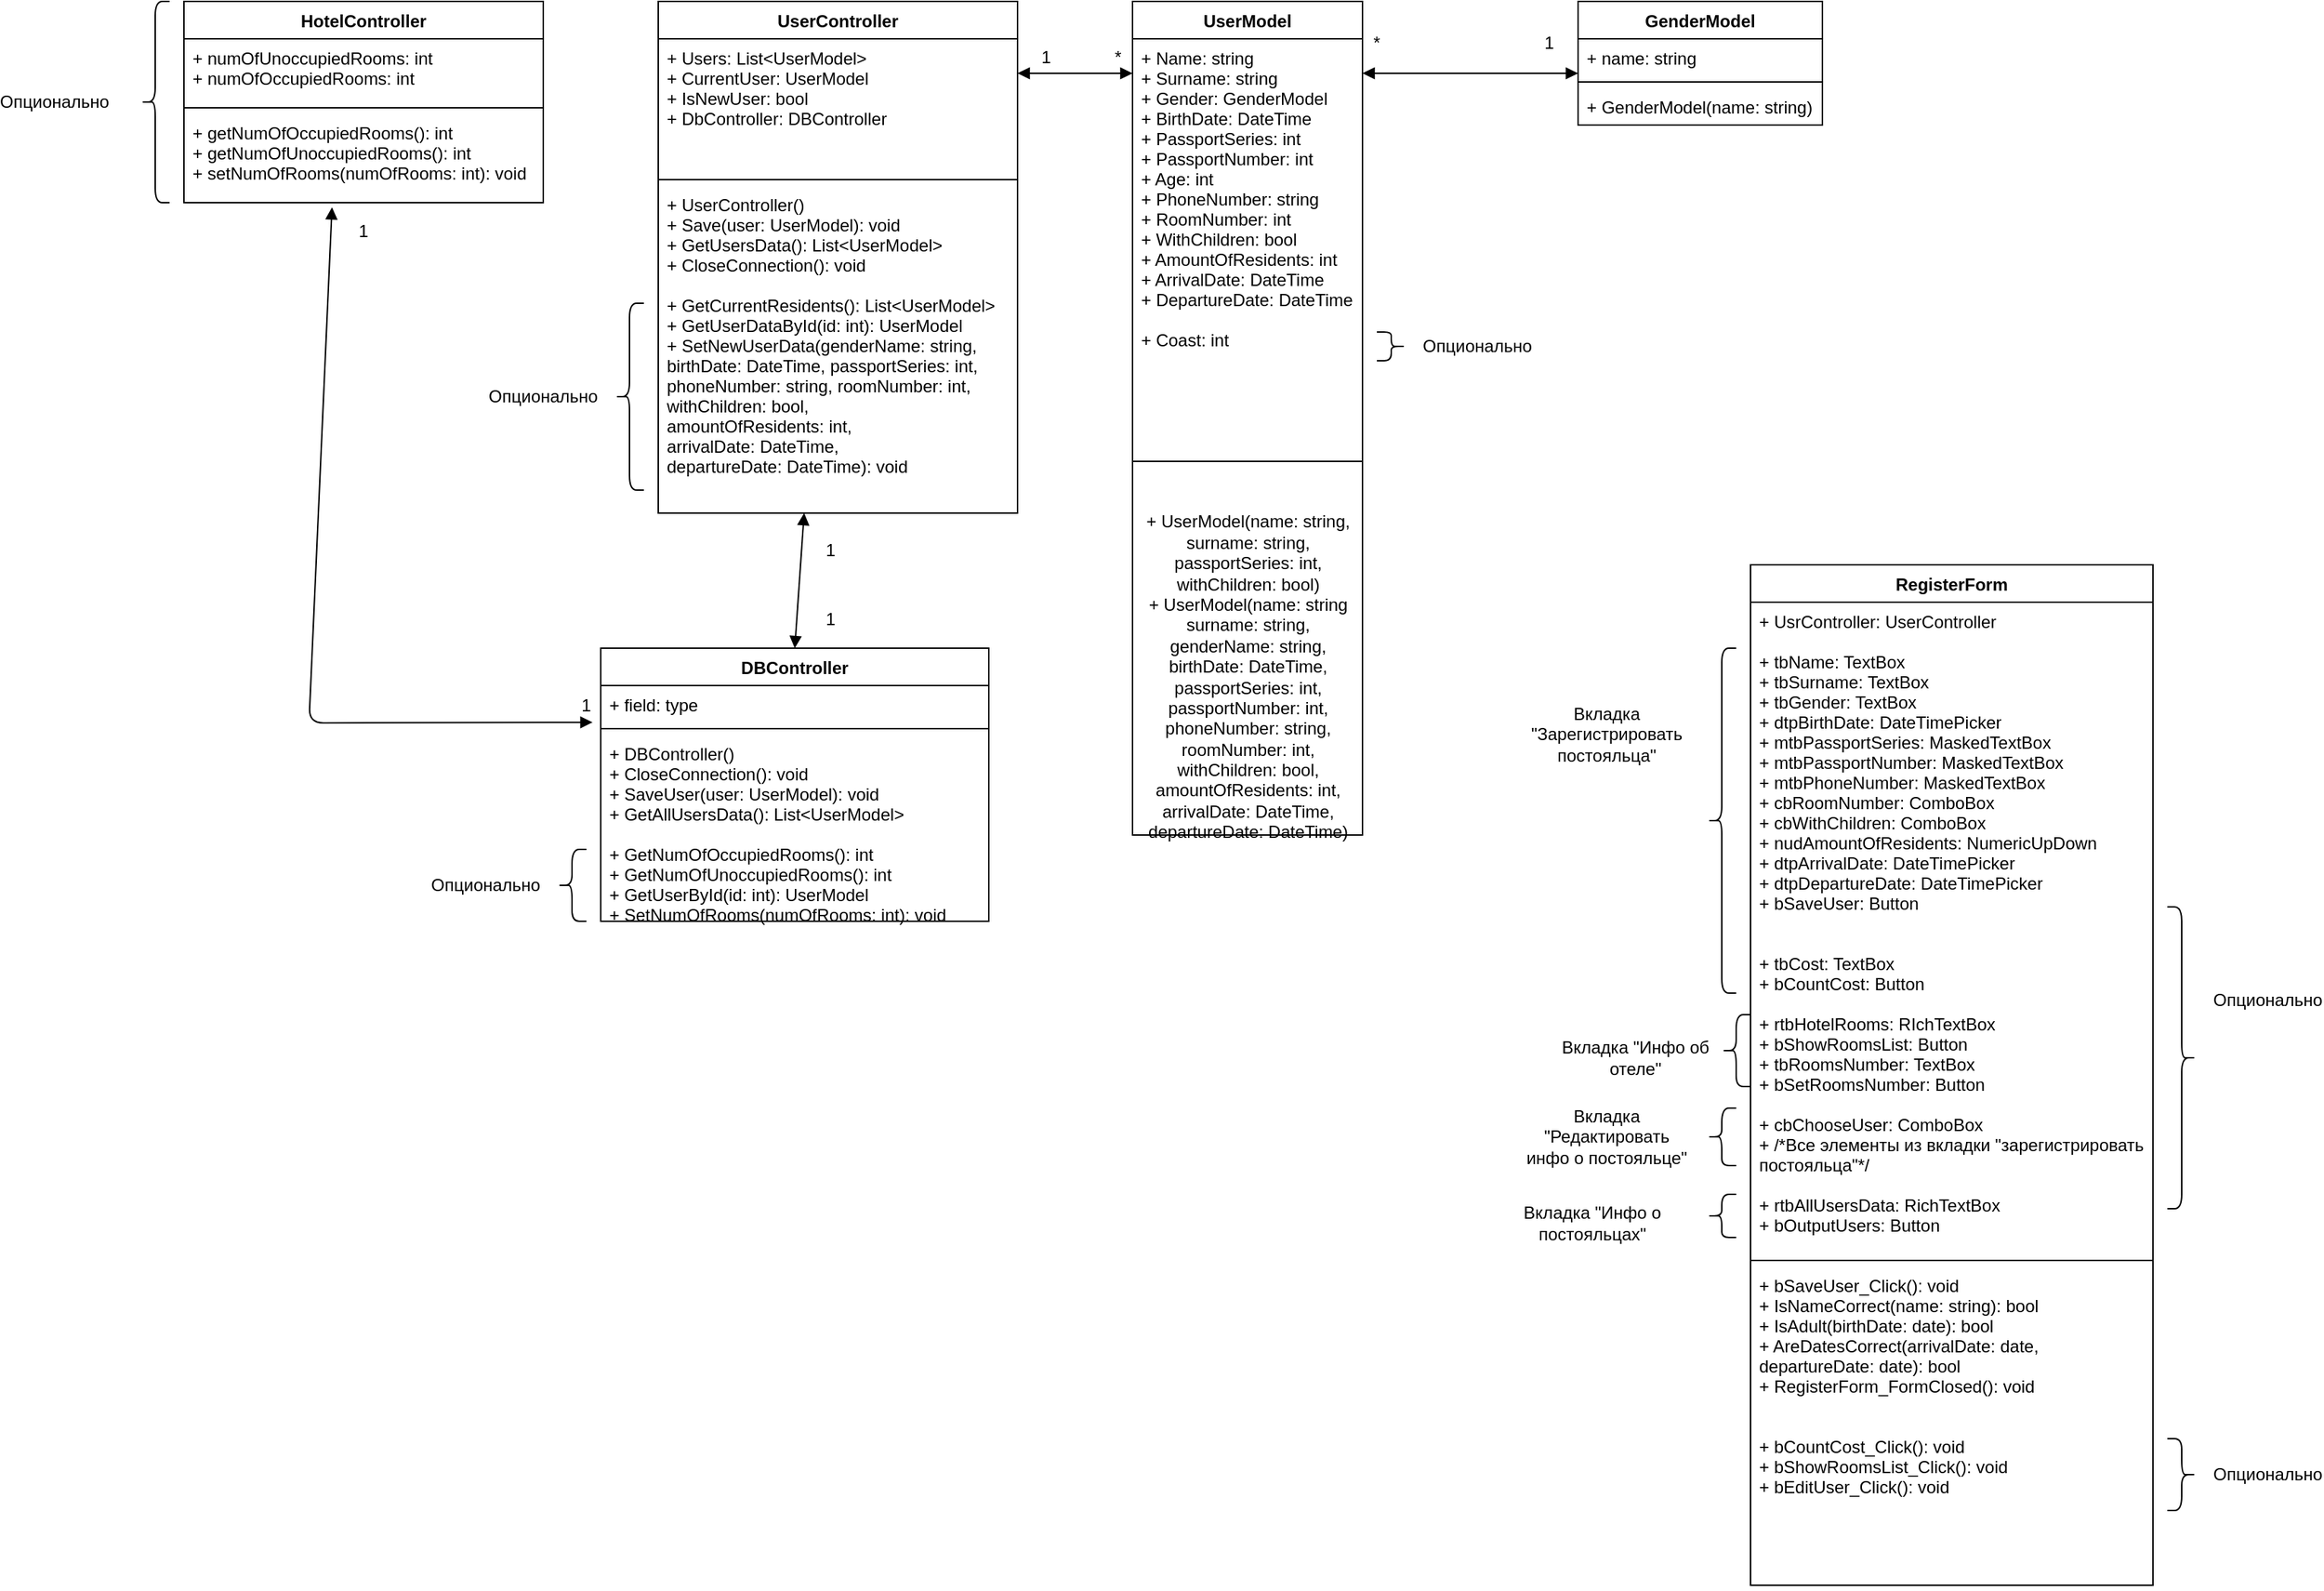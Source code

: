 <mxfile version="14.4.7" type="device"><diagram id="Jk0GXH8R_BiYVNyBmOZE" name="Page-1"><mxGraphModel dx="1849" dy="431" grid="1" gridSize="10" guides="1" tooltips="1" connect="1" arrows="1" fold="1" page="1" pageScale="1" pageWidth="827" pageHeight="1169" math="0" shadow="0"><root><mxCell id="0"/><mxCell id="1" parent="0"/><mxCell id="nN4ykOncjfQYuVn6i0gu-1" value="UserModel" style="swimlane;fontStyle=1;align=center;verticalAlign=top;childLayout=stackLayout;horizontal=1;startSize=26;horizontalStack=0;resizeParent=1;resizeParentMax=0;resizeLast=0;collapsible=1;marginBottom=0;" parent="1" vertex="1"><mxGeometry x="70" y="30" width="160" height="580" as="geometry"/></mxCell><mxCell id="nN4ykOncjfQYuVn6i0gu-2" value="+ Name: string&#10;+ Surname: string&#10;+ Gender: GenderModel&#10;+ BirthDate: DateTime&#10;+ PassportSeries: int&#10;+ PassportNumber: int&#10;+ Age: int&#10;+ PhoneNumber: string&#10;+ RoomNumber: int&#10;+ WithChildren: bool&#10;+ AmountOfResidents: int&#10;+ ArrivalDate: DateTime&#10;+ DepartureDate: DateTime&#10;&#10;+ Coast: int" style="text;strokeColor=none;fillColor=none;align=left;verticalAlign=top;spacingLeft=4;spacingRight=4;overflow=hidden;rotatable=0;points=[[0,0.5],[1,0.5]];portConstraint=eastwest;" parent="nN4ykOncjfQYuVn6i0gu-1" vertex="1"><mxGeometry y="26" width="160" height="254" as="geometry"/></mxCell><mxCell id="nN4ykOncjfQYuVn6i0gu-3" value="" style="line;strokeWidth=1;fillColor=none;align=left;verticalAlign=middle;spacingTop=-1;spacingLeft=3;spacingRight=3;rotatable=0;labelPosition=right;points=[];portConstraint=eastwest;" parent="nN4ykOncjfQYuVn6i0gu-1" vertex="1"><mxGeometry y="280" width="160" height="80" as="geometry"/></mxCell><mxCell id="nN4ykOncjfQYuVn6i0gu-6" value="+ UserModel(name: string, &lt;br&gt;surname: string, &lt;br&gt;passportSeries: int, &lt;br&gt;withChildren: bool)&lt;br&gt;+ UserModel(&lt;span style=&quot;text-align: left&quot;&gt;name: string&lt;br&gt;&lt;/span&gt;&lt;span style=&quot;text-align: left&quot;&gt;surname: string,&lt;br&gt;&lt;/span&gt;&lt;span style=&quot;text-align: left&quot;&gt;genderName: string,&lt;br&gt;&lt;/span&gt;&lt;span style=&quot;text-align: left&quot;&gt;birthDate: DateTime,&lt;/span&gt;&lt;br style=&quot;padding: 0px ; margin: 0px ; text-align: left&quot;&gt;&lt;span style=&quot;text-align: left&quot;&gt;passportSeries: int,&lt;/span&gt;&lt;br style=&quot;padding: 0px ; margin: 0px ; text-align: left&quot;&gt;&lt;span style=&quot;text-align: left&quot;&gt;passportNumber: int,&lt;/span&gt;&lt;br style=&quot;padding: 0px ; margin: 0px ; text-align: left&quot;&gt;&lt;span style=&quot;text-align: left&quot;&gt;phoneNumber: string,&lt;/span&gt;&lt;br style=&quot;padding: 0px ; margin: 0px ; text-align: left&quot;&gt;&lt;span style=&quot;text-align: left&quot;&gt;roomNumber: int,&lt;/span&gt;&lt;br style=&quot;padding: 0px ; margin: 0px ; text-align: left&quot;&gt;&lt;span style=&quot;text-align: left&quot;&gt;withChildren: bool,&lt;/span&gt;&lt;br style=&quot;padding: 0px ; margin: 0px ; text-align: left&quot;&gt;&lt;span style=&quot;text-align: left&quot;&gt;amountOfResidents: int,&lt;/span&gt;&lt;br style=&quot;padding: 0px ; margin: 0px ; text-align: left&quot;&gt;&lt;span style=&quot;text-align: left&quot;&gt;arrivalDate: DateTime,&lt;/span&gt;&lt;br style=&quot;padding: 0px ; margin: 0px ; text-align: left&quot;&gt;&lt;span style=&quot;text-align: left&quot;&gt;departureDate: DateTime&lt;/span&gt;)" style="text;html=1;align=center;verticalAlign=middle;resizable=0;points=[];autosize=1;" parent="nN4ykOncjfQYuVn6i0gu-1" vertex="1"><mxGeometry y="360" width="160" height="220" as="geometry"/></mxCell><mxCell id="nN4ykOncjfQYuVn6i0gu-7" value="GenderModel" style="swimlane;fontStyle=1;align=center;verticalAlign=top;childLayout=stackLayout;horizontal=1;startSize=26;horizontalStack=0;resizeParent=1;resizeParentMax=0;resizeLast=0;collapsible=1;marginBottom=0;" parent="1" vertex="1"><mxGeometry x="380" y="30" width="170" height="86" as="geometry"/></mxCell><mxCell id="nN4ykOncjfQYuVn6i0gu-8" value="+ name: string" style="text;strokeColor=none;fillColor=none;align=left;verticalAlign=top;spacingLeft=4;spacingRight=4;overflow=hidden;rotatable=0;points=[[0,0.5],[1,0.5]];portConstraint=eastwest;" parent="nN4ykOncjfQYuVn6i0gu-7" vertex="1"><mxGeometry y="26" width="170" height="26" as="geometry"/></mxCell><mxCell id="nN4ykOncjfQYuVn6i0gu-9" value="" style="line;strokeWidth=1;fillColor=none;align=left;verticalAlign=middle;spacingTop=-1;spacingLeft=3;spacingRight=3;rotatable=0;labelPosition=right;points=[];portConstraint=eastwest;" parent="nN4ykOncjfQYuVn6i0gu-7" vertex="1"><mxGeometry y="52" width="170" height="8" as="geometry"/></mxCell><mxCell id="nN4ykOncjfQYuVn6i0gu-10" value="+ GenderModel(name: string)" style="text;strokeColor=none;fillColor=none;align=left;verticalAlign=top;spacingLeft=4;spacingRight=4;overflow=hidden;rotatable=0;points=[[0,0.5],[1,0.5]];portConstraint=eastwest;" parent="nN4ykOncjfQYuVn6i0gu-7" vertex="1"><mxGeometry y="60" width="170" height="26" as="geometry"/></mxCell><mxCell id="nN4ykOncjfQYuVn6i0gu-12" value="1" style="text;html=1;strokeColor=none;fillColor=none;align=center;verticalAlign=middle;whiteSpace=wrap;rounded=0;" parent="1" vertex="1"><mxGeometry x="340" y="49" width="40" height="20" as="geometry"/></mxCell><mxCell id="nN4ykOncjfQYuVn6i0gu-13" value="*" style="text;html=1;strokeColor=none;fillColor=none;align=center;verticalAlign=middle;whiteSpace=wrap;rounded=0;" parent="1" vertex="1"><mxGeometry x="220" y="49" width="40" height="20" as="geometry"/></mxCell><mxCell id="nN4ykOncjfQYuVn6i0gu-14" value="UserController" style="swimlane;fontStyle=1;align=center;verticalAlign=top;childLayout=stackLayout;horizontal=1;startSize=26;horizontalStack=0;resizeParent=1;resizeParentMax=0;resizeLast=0;collapsible=1;marginBottom=0;" parent="1" vertex="1"><mxGeometry x="-260" y="30" width="250" height="356" as="geometry"/></mxCell><mxCell id="nN4ykOncjfQYuVn6i0gu-15" value="+ Users: List&lt;UserModel&gt;&#10;+ CurrentUser: UserModel&#10;+ IsNewUser: bool&#10;+ DbController: DBController" style="text;strokeColor=none;fillColor=none;align=left;verticalAlign=top;spacingLeft=4;spacingRight=4;overflow=hidden;rotatable=0;points=[[0,0.5],[1,0.5]];portConstraint=eastwest;" parent="nN4ykOncjfQYuVn6i0gu-14" vertex="1"><mxGeometry y="26" width="250" height="94" as="geometry"/></mxCell><mxCell id="nN4ykOncjfQYuVn6i0gu-16" value="" style="line;strokeWidth=1;fillColor=none;align=left;verticalAlign=middle;spacingTop=-1;spacingLeft=3;spacingRight=3;rotatable=0;labelPosition=right;points=[];portConstraint=eastwest;" parent="nN4ykOncjfQYuVn6i0gu-14" vertex="1"><mxGeometry y="120" width="250" height="8" as="geometry"/></mxCell><mxCell id="nN4ykOncjfQYuVn6i0gu-17" value="+ UserController()&#10;+ Save(user: UserModel): void&#10;+ GetUsersData(): List&lt;UserModel&gt;&#10;+ CloseConnection(): void&#10;&#10;+ GetCurrentResidents(): List&lt;UserModel&gt;&#10;+ GetUserDataById(id: int): UserModel&#10;+ SetNewUserData(genderName: string,&#10;birthDate: DateTime, passportSeries: int,&#10;phoneNumber: string, roomNumber: int,&#10;withChildren: bool,&#10;amountOfResidents: int,&#10;arrivalDate: DateTime,&#10;departureDate: DateTime): void&#10;" style="text;strokeColor=none;fillColor=none;align=left;verticalAlign=top;spacingLeft=4;spacingRight=4;overflow=hidden;rotatable=0;points=[[0,0.5],[1,0.5]];portConstraint=eastwest;" parent="nN4ykOncjfQYuVn6i0gu-14" vertex="1"><mxGeometry y="128" width="250" height="228" as="geometry"/></mxCell><mxCell id="nN4ykOncjfQYuVn6i0gu-20" value="" style="endArrow=block;startArrow=block;endFill=1;startFill=1;html=1;" parent="1" edge="1"><mxGeometry width="160" relative="1" as="geometry"><mxPoint x="-10" y="80" as="sourcePoint"/><mxPoint x="70" y="80" as="targetPoint"/><Array as="points"><mxPoint y="80"/></Array></mxGeometry></mxCell><mxCell id="nN4ykOncjfQYuVn6i0gu-22" value="" style="endArrow=block;startArrow=block;endFill=1;startFill=1;html=1;" parent="1" edge="1"><mxGeometry width="160" relative="1" as="geometry"><mxPoint x="230" y="80" as="sourcePoint"/><mxPoint x="380" y="80" as="targetPoint"/></mxGeometry></mxCell><mxCell id="nN4ykOncjfQYuVn6i0gu-24" value="1" style="text;html=1;strokeColor=none;fillColor=none;align=center;verticalAlign=middle;whiteSpace=wrap;rounded=0;" parent="1" vertex="1"><mxGeometry x="-10" y="59" width="40" height="20" as="geometry"/></mxCell><mxCell id="nN4ykOncjfQYuVn6i0gu-25" value="*" style="text;html=1;strokeColor=none;fillColor=none;align=center;verticalAlign=middle;whiteSpace=wrap;rounded=0;" parent="1" vertex="1"><mxGeometry x="40" y="59" width="40" height="20" as="geometry"/></mxCell><mxCell id="nN4ykOncjfQYuVn6i0gu-26" value="DBController" style="swimlane;fontStyle=1;align=center;verticalAlign=top;childLayout=stackLayout;horizontal=1;startSize=26;horizontalStack=0;resizeParent=1;resizeParentMax=0;resizeLast=0;collapsible=1;marginBottom=0;" parent="1" vertex="1"><mxGeometry x="-300" y="480" width="270" height="190" as="geometry"/></mxCell><mxCell id="nN4ykOncjfQYuVn6i0gu-27" value="+ field: type" style="text;strokeColor=none;fillColor=none;align=left;verticalAlign=top;spacingLeft=4;spacingRight=4;overflow=hidden;rotatable=0;points=[[0,0.5],[1,0.5]];portConstraint=eastwest;" parent="nN4ykOncjfQYuVn6i0gu-26" vertex="1"><mxGeometry y="26" width="270" height="26" as="geometry"/></mxCell><mxCell id="nN4ykOncjfQYuVn6i0gu-28" value="" style="line;strokeWidth=1;fillColor=none;align=left;verticalAlign=middle;spacingTop=-1;spacingLeft=3;spacingRight=3;rotatable=0;labelPosition=right;points=[];portConstraint=eastwest;" parent="nN4ykOncjfQYuVn6i0gu-26" vertex="1"><mxGeometry y="52" width="270" height="8" as="geometry"/></mxCell><mxCell id="nN4ykOncjfQYuVn6i0gu-29" value="+ DBController()&#10;+ CloseConnection(): void&#10;+ SaveUser(user: UserModel): void&#10;+ GetAllUsersData(): List&lt;UserModel&gt;&#10;&#10;+ GetNumOfOccupiedRooms(): int&#10;+ GetNumOfUnoccupiedRooms(): int&#10;+ GetUserById(id: int): UserModel&#10;+ SetNumOfRooms(numOfRooms: int): void&#10;" style="text;strokeColor=none;fillColor=none;align=left;verticalAlign=top;spacingLeft=4;spacingRight=4;overflow=hidden;rotatable=0;points=[[0,0.5],[1,0.5]];portConstraint=eastwest;" parent="nN4ykOncjfQYuVn6i0gu-26" vertex="1"><mxGeometry y="60" width="270" height="130" as="geometry"/></mxCell><mxCell id="nN4ykOncjfQYuVn6i0gu-30" value="" style="endArrow=block;startArrow=block;endFill=1;startFill=1;html=1;entryX=0.5;entryY=0;entryDx=0;entryDy=0;exitX=0.406;exitY=1;exitDx=0;exitDy=0;exitPerimeter=0;" parent="1" source="nN4ykOncjfQYuVn6i0gu-17" target="nN4ykOncjfQYuVn6i0gu-26" edge="1"><mxGeometry width="160" relative="1" as="geometry"><mxPoint x="-160" y="360" as="sourcePoint"/><mxPoint x="330" y="300" as="targetPoint"/></mxGeometry></mxCell><mxCell id="nN4ykOncjfQYuVn6i0gu-31" value="1" style="text;html=1;strokeColor=none;fillColor=none;align=center;verticalAlign=middle;whiteSpace=wrap;rounded=0;" parent="1" vertex="1"><mxGeometry x="-160" y="402" width="40" height="20" as="geometry"/></mxCell><mxCell id="nN4ykOncjfQYuVn6i0gu-32" value="1" style="text;html=1;strokeColor=none;fillColor=none;align=center;verticalAlign=middle;whiteSpace=wrap;rounded=0;" parent="1" vertex="1"><mxGeometry x="-160" y="450" width="40" height="20" as="geometry"/></mxCell><mxCell id="nN4ykOncjfQYuVn6i0gu-33" value="RegisterForm" style="swimlane;fontStyle=1;align=center;verticalAlign=top;childLayout=stackLayout;horizontal=1;startSize=26;horizontalStack=0;resizeParent=1;resizeParentMax=0;resizeLast=0;collapsible=1;marginBottom=0;" parent="1" vertex="1"><mxGeometry x="500" y="422" width="280" height="710" as="geometry"/></mxCell><mxCell id="nN4ykOncjfQYuVn6i0gu-34" value="+ UsrController: UserController&#10;&#10;+ tbName: TextBox&#10;+ tbSurname: TextBox&#10;+ tbGender: TextBox&#10;+ dtpBirthDate: DateTimePicker&#10;+ mtbPassportSeries: MaskedTextBox&#10;+ mtbPassportNumber: MaskedTextBox&#10;+ mtbPhoneNumber: MaskedTextBox&#10;+ cbRoomNumber: ComboBox&#10;+ cbWithChildren: ComboBox&#10;+ nudAmountOfResidents: NumericUpDown&#10;+ dtpArrivalDate: DateTimePicker&#10;+ dtpDepartureDate: DateTimePicker&#10;+ bSaveUser: Button&#10;&#10;&#10;+ tbCost: TextBox&#10;+ bCountCost: Button&#10;&#10;+ rtbHotelRooms: RIchTextBox&#10;+ bShowRoomsList: Button&#10;+ tbRoomsNumber: TextBox&#10;+ bSetRoomsNumber: Button&#10;&#10;+ cbChooseUser: ComboBox&#10;+ /*Все элементы из вкладки &quot;зарегистрировать&#10;постояльца&quot;*/&#10;&#10;+ rtbAllUsersData: RichTextBox&#10;+ bOutputUsers: Button" style="text;strokeColor=none;fillColor=none;align=left;verticalAlign=top;spacingLeft=4;spacingRight=4;overflow=hidden;rotatable=0;points=[[0,0.5],[1,0.5]];portConstraint=eastwest;" parent="nN4ykOncjfQYuVn6i0gu-33" vertex="1"><mxGeometry y="26" width="280" height="454" as="geometry"/></mxCell><mxCell id="nN4ykOncjfQYuVn6i0gu-35" value="" style="line;strokeWidth=1;fillColor=none;align=left;verticalAlign=middle;spacingTop=-1;spacingLeft=3;spacingRight=3;rotatable=0;labelPosition=right;points=[];portConstraint=eastwest;" parent="nN4ykOncjfQYuVn6i0gu-33" vertex="1"><mxGeometry y="480" width="280" height="8" as="geometry"/></mxCell><mxCell id="nN4ykOncjfQYuVn6i0gu-36" value="+ bSaveUser_Click(): void&#10;+ IsNameCorrect(name: string): bool&#10;+ IsAdult(birthDate: date): bool&#10;+ AreDatesCorrect(arrivalDate: date, &#10;departureDate: date): bool&#10;+ RegisterForm_FormClosed(): void&#10;&#10;&#10;+ bCountCost_Click(): void&#10;+ bShowRoomsList_Click(): void&#10;+ bEditUser_Click(): void&#10;" style="text;strokeColor=none;fillColor=none;align=left;verticalAlign=top;spacingLeft=4;spacingRight=4;overflow=hidden;rotatable=0;points=[[0,0.5],[1,0.5]];portConstraint=eastwest;" parent="nN4ykOncjfQYuVn6i0gu-33" vertex="1"><mxGeometry y="488" width="280" height="222" as="geometry"/></mxCell><mxCell id="bYbdoa6JbfwHtICwCERK-1" value="HotelController" style="swimlane;fontStyle=1;align=center;verticalAlign=top;childLayout=stackLayout;horizontal=1;startSize=26;horizontalStack=0;resizeParent=1;resizeParentMax=0;resizeLast=0;collapsible=1;marginBottom=0;" parent="1" vertex="1"><mxGeometry x="-590" y="30" width="250" height="140" as="geometry"/></mxCell><mxCell id="bYbdoa6JbfwHtICwCERK-2" value="+ numOfUnoccupiedRooms: int&#10;+ numOfOccupiedRooms: int" style="text;strokeColor=none;fillColor=none;align=left;verticalAlign=top;spacingLeft=4;spacingRight=4;overflow=hidden;rotatable=0;points=[[0,0.5],[1,0.5]];portConstraint=eastwest;" parent="bYbdoa6JbfwHtICwCERK-1" vertex="1"><mxGeometry y="26" width="250" height="44" as="geometry"/></mxCell><mxCell id="bYbdoa6JbfwHtICwCERK-3" value="" style="line;strokeWidth=1;fillColor=none;align=left;verticalAlign=middle;spacingTop=-1;spacingLeft=3;spacingRight=3;rotatable=0;labelPosition=right;points=[];portConstraint=eastwest;" parent="bYbdoa6JbfwHtICwCERK-1" vertex="1"><mxGeometry y="70" width="250" height="8" as="geometry"/></mxCell><mxCell id="bYbdoa6JbfwHtICwCERK-4" value="+ getNumOfOccupiedRooms(): int&#10;+ getNumOfUnoccupiedRooms(): int &#10;+ setNumOfRooms(numOfRooms: int): void" style="text;strokeColor=none;fillColor=none;align=left;verticalAlign=top;spacingLeft=4;spacingRight=4;overflow=hidden;rotatable=0;points=[[0,0.5],[1,0.5]];portConstraint=eastwest;" parent="bYbdoa6JbfwHtICwCERK-1" vertex="1"><mxGeometry y="78" width="250" height="62" as="geometry"/></mxCell><mxCell id="bYbdoa6JbfwHtICwCERK-5" value="" style="endArrow=block;startArrow=block;endFill=1;startFill=1;html=1;exitX=0.412;exitY=1.052;exitDx=0;exitDy=0;exitPerimeter=0;entryX=-0.021;entryY=0.985;entryDx=0;entryDy=0;entryPerimeter=0;" parent="1" source="bYbdoa6JbfwHtICwCERK-4" target="nN4ykOncjfQYuVn6i0gu-27" edge="1"><mxGeometry width="160" relative="1" as="geometry"><mxPoint x="-270" y="210" as="sourcePoint"/><mxPoint x="-450" y="370" as="targetPoint"/><Array as="points"><mxPoint x="-503" y="532"/></Array></mxGeometry></mxCell><mxCell id="bYbdoa6JbfwHtICwCERK-6" value="1" style="text;html=1;strokeColor=none;fillColor=none;align=center;verticalAlign=middle;whiteSpace=wrap;rounded=0;" parent="1" vertex="1"><mxGeometry x="-330" y="510" width="40" height="20" as="geometry"/></mxCell><mxCell id="bYbdoa6JbfwHtICwCERK-7" value="1" style="text;html=1;strokeColor=none;fillColor=none;align=center;verticalAlign=middle;whiteSpace=wrap;rounded=0;" parent="1" vertex="1"><mxGeometry x="-485" y="180" width="40" height="20" as="geometry"/></mxCell><mxCell id="cTGE7_IQ1qJvbrwbgBWD-2" value="" style="shape=curlyBracket;whiteSpace=wrap;html=1;rounded=1;" parent="1" vertex="1"><mxGeometry x="470" y="480" width="20" height="240" as="geometry"/></mxCell><mxCell id="cTGE7_IQ1qJvbrwbgBWD-4" value="Вкладка &quot;Зарегистрировать постояльца&quot;" style="text;html=1;strokeColor=none;fillColor=none;align=center;verticalAlign=middle;whiteSpace=wrap;rounded=0;" parent="1" vertex="1"><mxGeometry x="340" y="530" width="120" height="20" as="geometry"/></mxCell><mxCell id="cTGE7_IQ1qJvbrwbgBWD-5" value="" style="shape=curlyBracket;whiteSpace=wrap;html=1;rounded=1;" parent="1" vertex="1"><mxGeometry x="480" y="735" width="20" height="50" as="geometry"/></mxCell><mxCell id="cTGE7_IQ1qJvbrwbgBWD-6" value="Вкладка &quot;Инфо об отеле&quot;" style="text;html=1;strokeColor=none;fillColor=none;align=center;verticalAlign=middle;whiteSpace=wrap;rounded=0;" parent="1" vertex="1"><mxGeometry x="360" y="755" width="120" height="20" as="geometry"/></mxCell><mxCell id="cTGE7_IQ1qJvbrwbgBWD-8" value="" style="shape=curlyBracket;whiteSpace=wrap;html=1;rounded=1;direction=west;size=0.5;" parent="1" vertex="1"><mxGeometry x="790" y="660" width="20" height="210" as="geometry"/></mxCell><mxCell id="cTGE7_IQ1qJvbrwbgBWD-9" value="Опционально" style="text;html=1;strokeColor=none;fillColor=none;align=center;verticalAlign=middle;whiteSpace=wrap;rounded=0;" parent="1" vertex="1"><mxGeometry x="840" y="715" width="40" height="20" as="geometry"/></mxCell><mxCell id="cTGE7_IQ1qJvbrwbgBWD-10" value="" style="shape=curlyBracket;whiteSpace=wrap;html=1;rounded=1;direction=west;size=0.5;" parent="1" vertex="1"><mxGeometry x="790" y="1030" width="20" height="50" as="geometry"/></mxCell><mxCell id="cTGE7_IQ1qJvbrwbgBWD-11" value="Опционально" style="text;html=1;strokeColor=none;fillColor=none;align=center;verticalAlign=middle;whiteSpace=wrap;rounded=0;" parent="1" vertex="1"><mxGeometry x="840" y="1045" width="40" height="20" as="geometry"/></mxCell><mxCell id="cTGE7_IQ1qJvbrwbgBWD-13" value="" style="shape=curlyBracket;whiteSpace=wrap;html=1;rounded=1;" parent="1" vertex="1"><mxGeometry x="470" y="800" width="20" height="40" as="geometry"/></mxCell><mxCell id="cTGE7_IQ1qJvbrwbgBWD-14" value="Вкладка &quot;Редактировать инфо о постояльце&quot;" style="text;html=1;strokeColor=none;fillColor=none;align=center;verticalAlign=middle;whiteSpace=wrap;rounded=0;" parent="1" vertex="1"><mxGeometry x="340" y="810" width="120" height="20" as="geometry"/></mxCell><mxCell id="cTGE7_IQ1qJvbrwbgBWD-16" value="" style="shape=curlyBracket;whiteSpace=wrap;html=1;rounded=1;" parent="1" vertex="1"><mxGeometry x="-620" y="30" width="20" height="140" as="geometry"/></mxCell><mxCell id="cTGE7_IQ1qJvbrwbgBWD-17" value="Опционально" style="text;html=1;strokeColor=none;fillColor=none;align=center;verticalAlign=middle;whiteSpace=wrap;rounded=0;" parent="1" vertex="1"><mxGeometry x="-700" y="90" width="40" height="20" as="geometry"/></mxCell><mxCell id="cTGE7_IQ1qJvbrwbgBWD-18" value="" style="shape=curlyBracket;whiteSpace=wrap;html=1;rounded=1;" parent="1" vertex="1"><mxGeometry x="-290" y="240" width="20" height="130" as="geometry"/></mxCell><mxCell id="cTGE7_IQ1qJvbrwbgBWD-19" value="Опционально" style="text;html=1;strokeColor=none;fillColor=none;align=center;verticalAlign=middle;whiteSpace=wrap;rounded=0;" parent="1" vertex="1"><mxGeometry x="-360" y="295" width="40" height="20" as="geometry"/></mxCell><mxCell id="cTGE7_IQ1qJvbrwbgBWD-20" value="" style="shape=curlyBracket;whiteSpace=wrap;html=1;rounded=1;rotation=0;direction=west;size=0.5;" parent="1" vertex="1"><mxGeometry x="240" y="260" width="20" height="20" as="geometry"/></mxCell><mxCell id="cTGE7_IQ1qJvbrwbgBWD-22" value="Опционально" style="text;html=1;strokeColor=none;fillColor=none;align=center;verticalAlign=middle;whiteSpace=wrap;rounded=0;" parent="1" vertex="1"><mxGeometry x="290" y="260" width="40" height="20" as="geometry"/></mxCell><mxCell id="cTGE7_IQ1qJvbrwbgBWD-23" value="" style="shape=curlyBracket;whiteSpace=wrap;html=1;rounded=1;size=0.5;" parent="1" vertex="1"><mxGeometry x="-330" y="620" width="20" height="50" as="geometry"/></mxCell><mxCell id="cTGE7_IQ1qJvbrwbgBWD-24" value="Опционально" style="text;html=1;strokeColor=none;fillColor=none;align=center;verticalAlign=middle;whiteSpace=wrap;rounded=0;" parent="1" vertex="1"><mxGeometry x="-400" y="635" width="40" height="20" as="geometry"/></mxCell><mxCell id="_o6tm5Q_0phR5YH5GtQQ-1" value="" style="shape=curlyBracket;whiteSpace=wrap;html=1;rounded=1;" parent="1" vertex="1"><mxGeometry x="470" y="860" width="20" height="30" as="geometry"/></mxCell><mxCell id="_o6tm5Q_0phR5YH5GtQQ-2" value="Вкладка &quot;Инфо о постояльцах&quot;" style="text;html=1;strokeColor=none;fillColor=none;align=center;verticalAlign=middle;whiteSpace=wrap;rounded=0;" parent="1" vertex="1"><mxGeometry x="320" y="870" width="140" height="20" as="geometry"/></mxCell></root></mxGraphModel></diagram></mxfile>